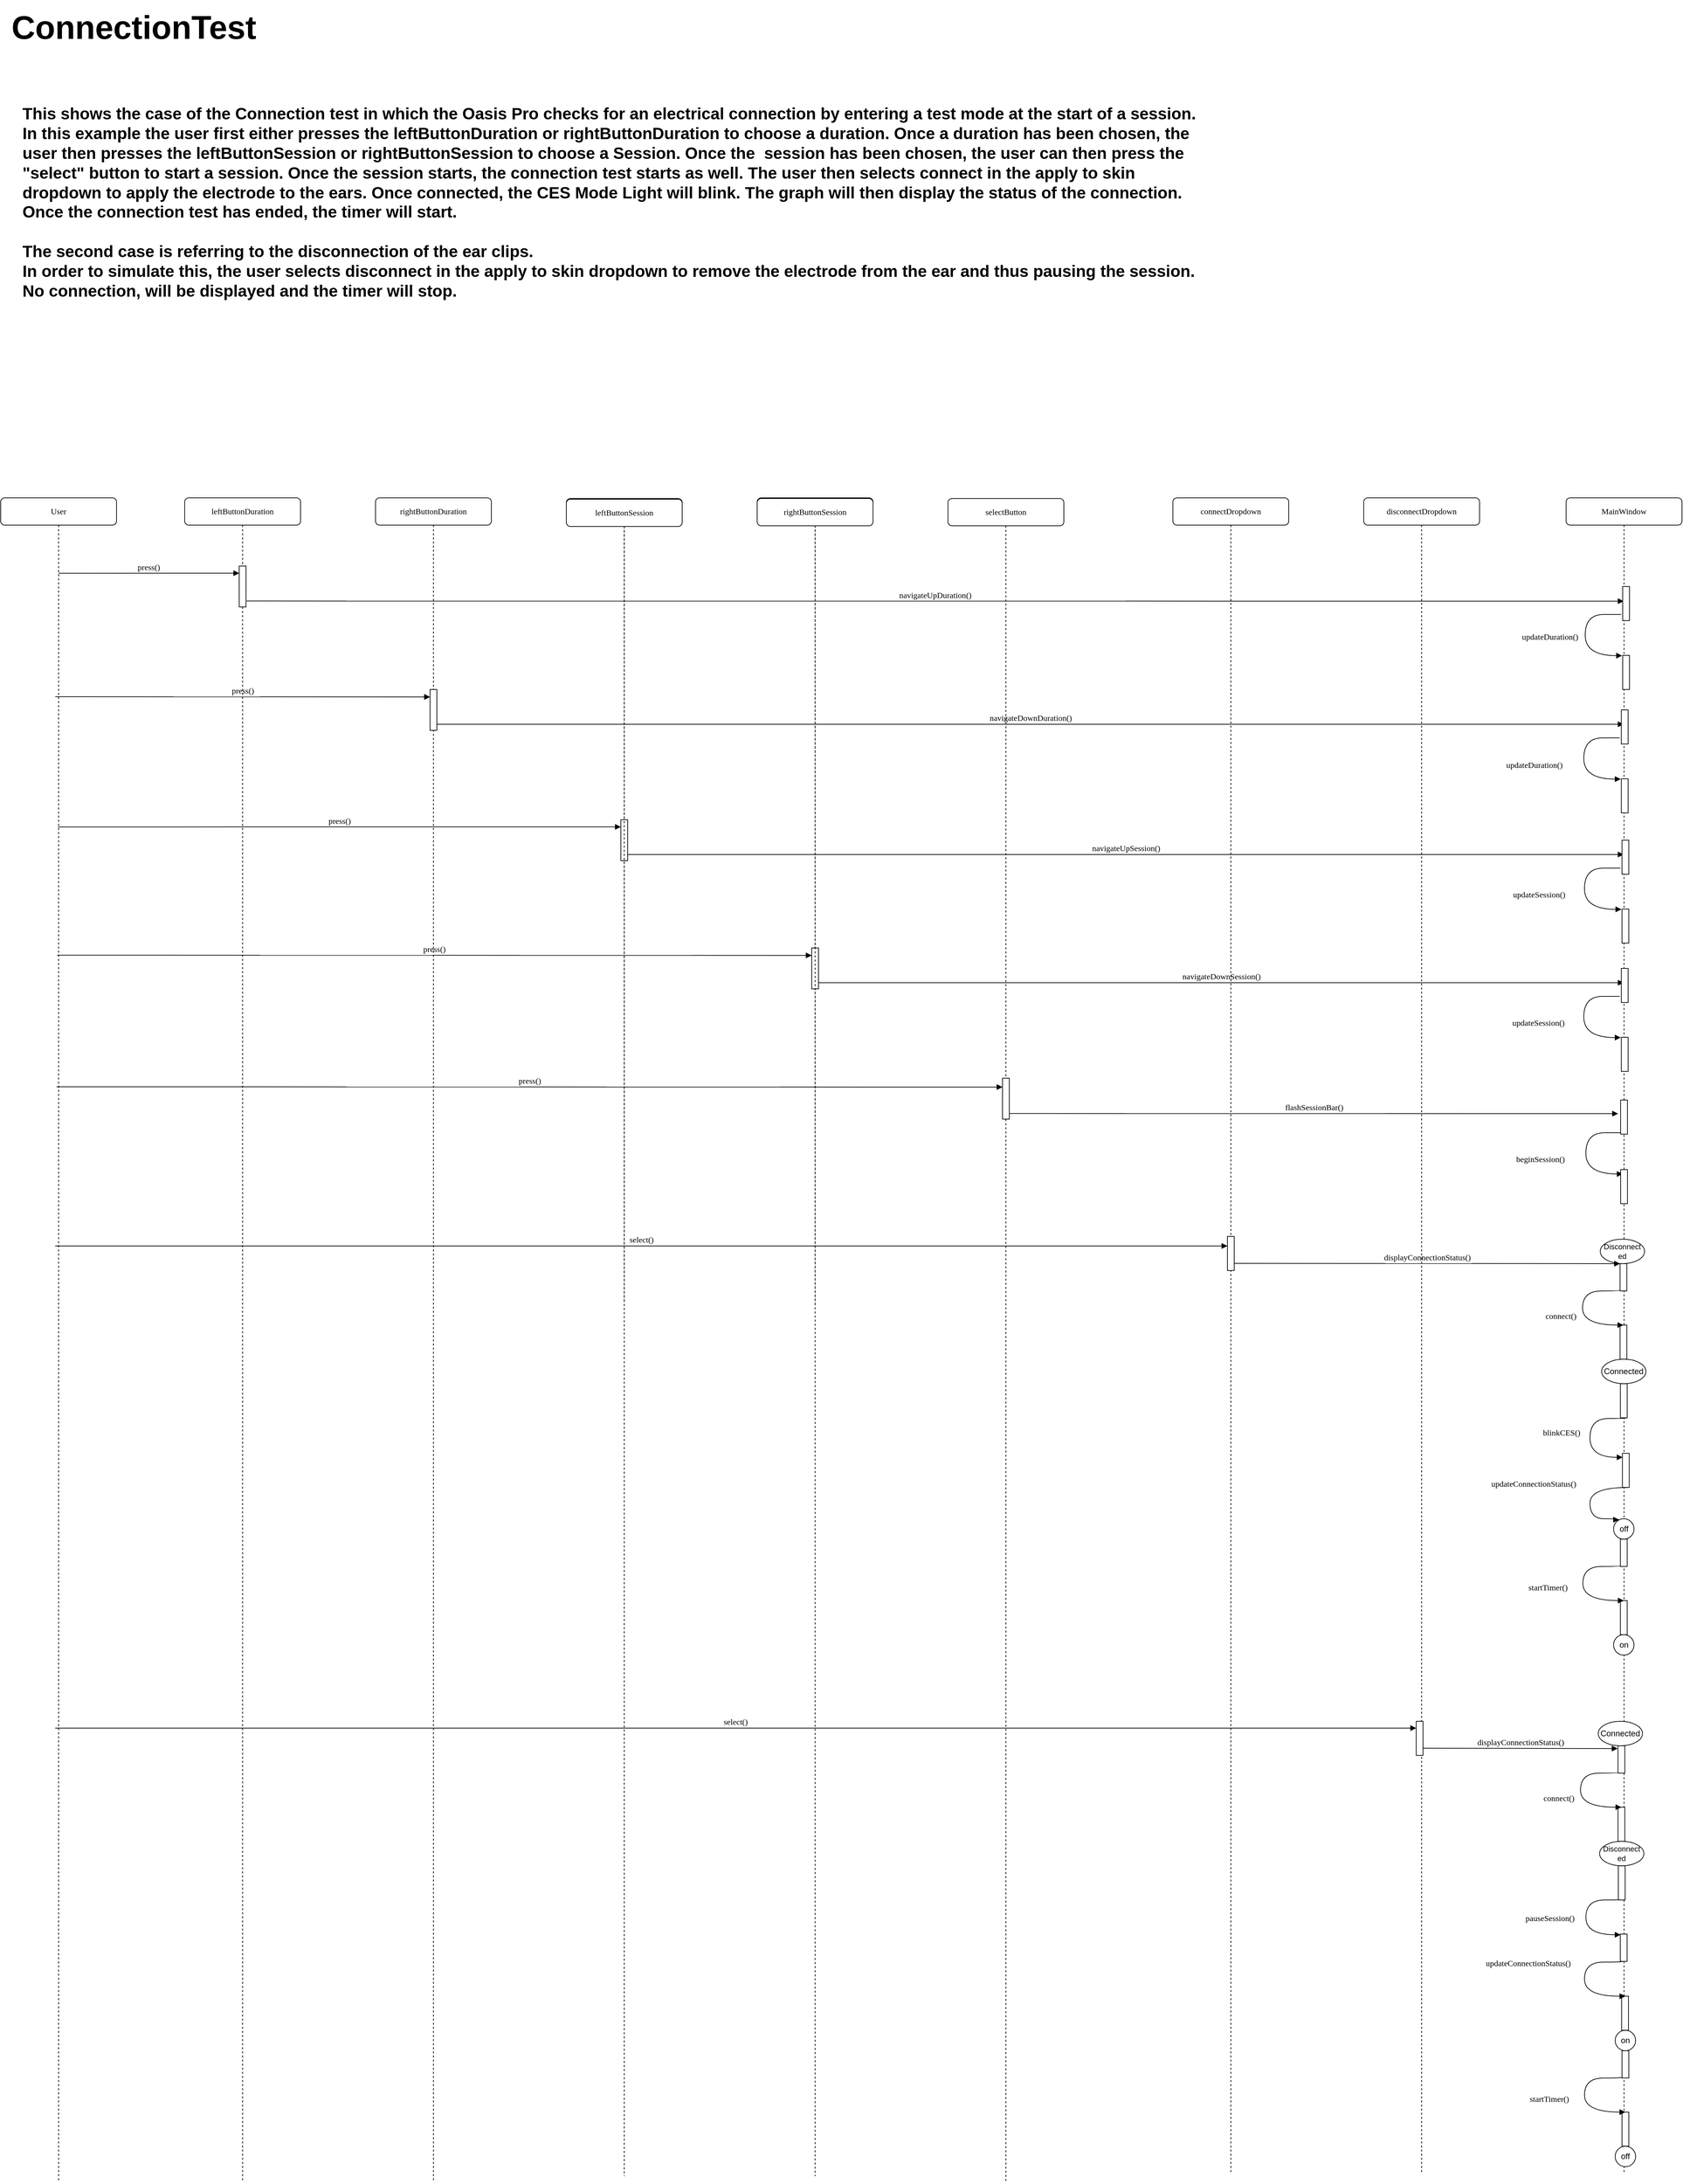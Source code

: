 <mxfile version="20.5.3" type="device"><diagram name="Page-1" id="13e1069c-82ec-6db2-03f1-153e76fe0fe0"><mxGraphModel dx="2664" dy="1786" grid="1" gridSize="10" guides="1" tooltips="1" connect="1" arrows="1" fold="1" page="1" pageScale="1" pageWidth="1100" pageHeight="850" background="none" math="0" shadow="0"><root><mxCell id="0"/><mxCell id="1" parent="0"/><mxCell id="nPKNd32wfztI3ZExkm8v-2" value="&lt;font style=&quot;font-size: 48px;&quot;&gt;ConnectionTest&lt;/font&gt;" style="text;strokeColor=none;fillColor=none;html=1;fontSize=24;fontStyle=1;verticalAlign=middle;align=center;" parent="1" vertex="1"><mxGeometry x="-310" y="-620" width="310" height="80" as="geometry"/></mxCell><mxCell id="nPKNd32wfztI3ZExkm8v-75" value="&lt;div align=&quot;left&quot;&gt;This shows the case of the Connection test in which the Oasis Pro checks for an electrical connection by entering a test mode at the start of a session.&lt;/div&gt;&lt;div align=&quot;left&quot;&gt;In this example the user first either presses the leftButtonDuration or rightButtonDuration to choose a duration. Once a duration has been chosen, the&amp;nbsp;&lt;/div&gt;&lt;div align=&quot;left&quot;&gt;user then presses the leftButtonSession or rightButtonSession&amp;nbsp;&lt;span style=&quot;background-color: initial;&quot;&gt;to choose a Session. Once the&amp;nbsp; session has been chosen, the user can&amp;nbsp;then press the&amp;nbsp;&lt;/span&gt;&lt;/div&gt;&lt;div align=&quot;left&quot;&gt;&lt;span style=&quot;background-color: initial;&quot;&gt;&quot;select&quot; button to start a session. Once the session starts,&amp;nbsp;&lt;/span&gt;&lt;span style=&quot;background-color: initial;&quot;&gt;the connection test starts as well.&amp;nbsp;&lt;/span&gt;&lt;span style=&quot;background-color: initial;&quot;&gt;The user then selects connect in the apply to skin&amp;nbsp;&lt;/span&gt;&lt;/div&gt;&lt;div align=&quot;left&quot;&gt;&lt;span style=&quot;background-color: initial;&quot;&gt;dropdown to apply the electrode to the ears.&amp;nbsp;&lt;/span&gt;&lt;span style=&quot;background-color: initial;&quot;&gt;Once connected, the CES Mode Light will blink.&amp;nbsp;&lt;/span&gt;&lt;span style=&quot;background-color: initial;&quot;&gt;The graph will then display the status of the connection.&amp;nbsp;&amp;nbsp;&lt;/span&gt;&lt;/div&gt;&lt;div align=&quot;left&quot;&gt;&lt;span style=&quot;background-color: initial;&quot;&gt;Once the connection test has ended, the timer will start.&amp;nbsp;&lt;/span&gt;&lt;/div&gt;&lt;div align=&quot;left&quot;&gt;&lt;br&gt;&lt;/div&gt;&lt;div align=&quot;left&quot;&gt;The second case is referring to the disconnection of the ear clips.&amp;nbsp;&lt;/div&gt;&lt;div align=&quot;left&quot;&gt;&lt;div align=&quot;left&quot;&gt;In order to simulate this, the user selects disconnect in the apply to skin dropdown to remove the electrode from the ear  and thus pausing the session.&amp;nbsp;&lt;/div&gt;&lt;div align=&quot;left&quot;&gt;No connection, will be displayed and the timer will stop.&amp;nbsp;&lt;/div&gt;&lt;div align=&quot;left&quot;&gt;&lt;br&gt;&lt;/div&gt;&lt;div align=&quot;left&quot;&gt;&lt;br&gt;&lt;/div&gt;&lt;/div&gt;&lt;div align=&quot;left&quot;&gt;&lt;br&gt;&lt;/div&gt;" style="text;strokeColor=none;fillColor=none;html=1;fontSize=24;fontStyle=1;verticalAlign=middle;align=left;" parent="1" vertex="1"><mxGeometry x="-320" y="-530" width="1750" height="500" as="geometry"/></mxCell><mxCell id="N6DjCLHFHOayL1p9nRXi-61" value="leftButtonDuration" style="shape=umlLifeline;perimeter=lifelinePerimeter;whiteSpace=wrap;container=1;collapsible=0;recursiveResize=0;outlineConnect=0;rounded=1;shadow=0;comic=0;labelBackgroundColor=none;strokeWidth=1;fontFamily=Verdana;fontSize=12;align=center;html=1;" parent="1" vertex="1"><mxGeometry x="-80" y="110" width="170" height="2467" as="geometry"/></mxCell><mxCell id="N6DjCLHFHOayL1p9nRXi-62" value="" style="html=1;points=[];perimeter=orthogonalPerimeter;rounded=0;shadow=0;comic=0;labelBackgroundColor=none;strokeWidth=1;fontFamily=Verdana;fontSize=12;align=center;" parent="N6DjCLHFHOayL1p9nRXi-61" vertex="1"><mxGeometry x="80" y="100" width="10" height="60" as="geometry"/></mxCell><mxCell id="N6DjCLHFHOayL1p9nRXi-63" value="navigateUpDuration()" style="html=1;verticalAlign=bottom;endArrow=block;labelBackgroundColor=none;fontFamily=Verdana;fontSize=12;edgeStyle=elbowEdgeStyle;elbow=vertical;exitX=1.089;exitY=0.887;exitDx=0;exitDy=0;exitPerimeter=0;" parent="1" target="N6DjCLHFHOayL1p9nRXi-65" edge="1"><mxGeometry relative="1" as="geometry"><mxPoint x="10.89" y="261.31" as="sourcePoint"/><mxPoint x="764.5" y="261.286" as="targetPoint"/></mxGeometry></mxCell><mxCell id="N6DjCLHFHOayL1p9nRXi-64" value="User" style="shape=umlLifeline;perimeter=lifelinePerimeter;whiteSpace=wrap;container=1;collapsible=0;recursiveResize=0;outlineConnect=0;rounded=1;shadow=0;comic=0;labelBackgroundColor=none;strokeWidth=1;fontFamily=Verdana;fontSize=12;align=center;html=1;" parent="1" vertex="1"><mxGeometry x="-350" y="110" width="170" height="2467" as="geometry"/></mxCell><mxCell id="N6DjCLHFHOayL1p9nRXi-65" value="MainWindow" style="shape=umlLifeline;perimeter=lifelinePerimeter;whiteSpace=wrap;container=1;collapsible=0;recursiveResize=0;outlineConnect=0;rounded=1;shadow=0;comic=0;labelBackgroundColor=none;strokeWidth=1;fontFamily=Verdana;fontSize=12;align=center;html=1;" parent="1" vertex="1"><mxGeometry x="1947" y="110" width="170" height="2457" as="geometry"/></mxCell><mxCell id="N6DjCLHFHOayL1p9nRXi-66" value="" style="html=1;points=[];perimeter=orthogonalPerimeter;rounded=0;shadow=0;comic=0;labelBackgroundColor=none;strokeWidth=1;fontFamily=Verdana;fontSize=12;align=center;" parent="N6DjCLHFHOayL1p9nRXi-65" vertex="1"><mxGeometry x="83" y="130" width="10" height="50" as="geometry"/></mxCell><mxCell id="N6DjCLHFHOayL1p9nRXi-67" value="" style="html=1;points=[];perimeter=orthogonalPerimeter;rounded=0;shadow=0;comic=0;labelBackgroundColor=none;strokeWidth=1;fontFamily=Verdana;fontSize=12;align=center;" parent="N6DjCLHFHOayL1p9nRXi-65" vertex="1"><mxGeometry x="83" y="231" width="10" height="50" as="geometry"/></mxCell><mxCell id="N6DjCLHFHOayL1p9nRXi-68" value="updateDuration()" style="html=1;verticalAlign=bottom;endArrow=block;labelBackgroundColor=none;fontFamily=Verdana;fontSize=12;elbow=vertical;edgeStyle=orthogonalEdgeStyle;curved=1;entryX=-0.09;entryY=0.008;entryDx=0;entryDy=0;entryPerimeter=0;" parent="N6DjCLHFHOayL1p9nRXi-65" target="N6DjCLHFHOayL1p9nRXi-67" edge="1"><mxGeometry x="0.159" y="-52" relative="1" as="geometry"><mxPoint x="80" y="171" as="sourcePoint"/><mxPoint x="80" y="231" as="targetPoint"/><Array as="points"><mxPoint x="83" y="171"/><mxPoint x="28" y="171"/><mxPoint x="28" y="231"/></Array><mxPoint as="offset"/></mxGeometry></mxCell><mxCell id="N6DjCLHFHOayL1p9nRXi-69" value="beginSession()" style="html=1;verticalAlign=bottom;endArrow=block;labelBackgroundColor=none;fontFamily=Verdana;fontSize=12;elbow=vertical;edgeStyle=orthogonalEdgeStyle;curved=1;entryX=-0.09;entryY=0.008;entryDx=0;entryDy=0;entryPerimeter=0;" parent="N6DjCLHFHOayL1p9nRXi-65" edge="1"><mxGeometry x="0.229" y="-67" relative="1" as="geometry"><mxPoint x="81.0" y="931.0" as="sourcePoint"/><mxPoint x="83.1" y="991.4" as="targetPoint"/><Array as="points"><mxPoint x="84" y="931"/><mxPoint x="29" y="931"/><mxPoint x="29" y="991"/></Array><mxPoint as="offset"/></mxGeometry></mxCell><mxCell id="N6DjCLHFHOayL1p9nRXi-70" value="" style="html=1;points=[];perimeter=orthogonalPerimeter;rounded=0;shadow=0;comic=0;labelBackgroundColor=none;strokeWidth=1;fontFamily=Verdana;fontSize=12;align=center;" parent="N6DjCLHFHOayL1p9nRXi-65" vertex="1"><mxGeometry x="80" y="985" width="10" height="50" as="geometry"/></mxCell><mxCell id="N6DjCLHFHOayL1p9nRXi-127" value="" style="html=1;points=[];perimeter=orthogonalPerimeter;rounded=0;shadow=0;comic=0;labelBackgroundColor=none;strokeWidth=1;fontFamily=Verdana;fontSize=12;align=center;" parent="N6DjCLHFHOayL1p9nRXi-65" vertex="1"><mxGeometry x="79.11" y="1123" width="10" height="40" as="geometry"/></mxCell><mxCell id="N6DjCLHFHOayL1p9nRXi-128" value="" style="html=1;points=[];perimeter=orthogonalPerimeter;rounded=0;shadow=0;comic=0;labelBackgroundColor=none;strokeWidth=1;fontFamily=Verdana;fontSize=12;align=center;" parent="N6DjCLHFHOayL1p9nRXi-65" vertex="1"><mxGeometry x="79.11" y="1213" width="10" height="50" as="geometry"/></mxCell><mxCell id="N6DjCLHFHOayL1p9nRXi-129" value="connect()" style="html=1;verticalAlign=bottom;endArrow=block;labelBackgroundColor=none;fontFamily=Verdana;fontSize=12;elbow=vertical;edgeStyle=orthogonalEdgeStyle;curved=1;exitX=0.041;exitY=0.973;exitDx=0;exitDy=0;exitPerimeter=0;" parent="N6DjCLHFHOayL1p9nRXi-65" source="N6DjCLHFHOayL1p9nRXi-127" edge="1"><mxGeometry x="0.231" y="-32" relative="1" as="geometry"><mxPoint x="-1673.894" y="1053.05" as="sourcePoint"/><mxPoint x="84.11" y="1213" as="targetPoint"/><Array as="points"><mxPoint x="79.11" y="1163"/><mxPoint x="24.11" y="1163"/><mxPoint x="24.11" y="1213"/></Array><mxPoint as="offset"/></mxGeometry></mxCell><mxCell id="N6DjCLHFHOayL1p9nRXi-130" value="&lt;div style=&quot;font-size: 11px;&quot;&gt;&lt;font style=&quot;font-size: 11px;&quot;&gt;Disconnect&lt;/font&gt;&lt;/div&gt;&lt;div style=&quot;font-size: 11px;&quot;&gt;&lt;font style=&quot;font-size: 11px;&quot;&gt;ed&lt;/font&gt;&lt;/div&gt;" style="ellipse;whiteSpace=wrap;html=1;" parent="N6DjCLHFHOayL1p9nRXi-65" vertex="1"><mxGeometry x="50.11" y="1087" width="65" height="36" as="geometry"/></mxCell><mxCell id="N6DjCLHFHOayL1p9nRXi-131" value="Connected" style="ellipse;whiteSpace=wrap;html=1;" parent="N6DjCLHFHOayL1p9nRXi-65" vertex="1"><mxGeometry x="52.11" y="1263" width="65" height="36" as="geometry"/></mxCell><mxCell id="N6DjCLHFHOayL1p9nRXi-132" value="" style="html=1;points=[];perimeter=orthogonalPerimeter;rounded=0;shadow=0;comic=0;labelBackgroundColor=none;strokeWidth=1;fontFamily=Verdana;fontSize=12;align=center;" parent="N6DjCLHFHOayL1p9nRXi-65" vertex="1"><mxGeometry x="79.61" y="1299" width="10" height="50" as="geometry"/></mxCell><mxCell id="N6DjCLHFHOayL1p9nRXi-133" value="" style="html=1;points=[];perimeter=orthogonalPerimeter;rounded=0;shadow=0;comic=0;labelBackgroundColor=none;strokeWidth=1;fontFamily=Verdana;fontSize=12;align=center;" parent="N6DjCLHFHOayL1p9nRXi-65" vertex="1"><mxGeometry x="79.61" y="1527" width="10" height="40" as="geometry"/></mxCell><mxCell id="N6DjCLHFHOayL1p9nRXi-134" value="off" style="ellipse;whiteSpace=wrap;html=1;aspect=fixed;" parent="N6DjCLHFHOayL1p9nRXi-65" vertex="1"><mxGeometry x="69.61" y="1497" width="30" height="30" as="geometry"/></mxCell><mxCell id="N6DjCLHFHOayL1p9nRXi-135" value="" style="html=1;points=[];perimeter=orthogonalPerimeter;rounded=0;shadow=0;comic=0;labelBackgroundColor=none;strokeWidth=1;fontFamily=Verdana;fontSize=12;align=center;" parent="N6DjCLHFHOayL1p9nRXi-65" vertex="1"><mxGeometry x="79.61" y="1617" width="10" height="50" as="geometry"/></mxCell><mxCell id="N6DjCLHFHOayL1p9nRXi-136" value="startTimer()" style="html=1;verticalAlign=bottom;endArrow=block;labelBackgroundColor=none;fontFamily=Verdana;fontSize=12;elbow=vertical;edgeStyle=orthogonalEdgeStyle;curved=1;exitX=0.041;exitY=0.973;exitDx=0;exitDy=0;exitPerimeter=0;" parent="N6DjCLHFHOayL1p9nRXi-65" source="N6DjCLHFHOayL1p9nRXi-133" edge="1"><mxGeometry x="0.159" y="-52" relative="1" as="geometry"><mxPoint x="-2206.394" y="1367.05" as="sourcePoint"/><mxPoint x="84.61" y="1617" as="targetPoint"/><Array as="points"><mxPoint x="79.61" y="1567"/><mxPoint x="24.61" y="1567"/><mxPoint x="24.61" y="1617"/></Array><mxPoint as="offset"/></mxGeometry></mxCell><mxCell id="N6DjCLHFHOayL1p9nRXi-137" value="on" style="ellipse;whiteSpace=wrap;html=1;aspect=fixed;" parent="N6DjCLHFHOayL1p9nRXi-65" vertex="1"><mxGeometry x="69.61" y="1667" width="30" height="30" as="geometry"/></mxCell><mxCell id="N6DjCLHFHOayL1p9nRXi-176" value="" style="html=1;points=[];perimeter=orthogonalPerimeter;rounded=0;shadow=0;comic=0;labelBackgroundColor=none;strokeWidth=1;fontFamily=Verdana;fontSize=12;align=center;" parent="N6DjCLHFHOayL1p9nRXi-65" vertex="1"><mxGeometry x="82.61" y="1401.08" width="10" height="50" as="geometry"/></mxCell><mxCell id="N6DjCLHFHOayL1p9nRXi-177" value="blinkCES()" style="html=1;verticalAlign=bottom;endArrow=block;labelBackgroundColor=none;fontFamily=Verdana;fontSize=12;elbow=vertical;edgeStyle=orthogonalEdgeStyle;curved=1;exitX=0.041;exitY=0.973;exitDx=0;exitDy=0;exitPerimeter=0;entryX=0.039;entryY=0.118;entryDx=0;entryDy=0;entryPerimeter=0;" parent="N6DjCLHFHOayL1p9nRXi-65" target="N6DjCLHFHOayL1p9nRXi-176" edge="1"><mxGeometry x="0.075" y="-42" relative="1" as="geometry"><mxPoint x="90.02" y="1349" as="sourcePoint"/><mxPoint x="94.61" y="1400.08" as="targetPoint"/><Array as="points"><mxPoint x="90" y="1350"/><mxPoint x="35" y="1350"/><mxPoint x="35" y="1407"/></Array><mxPoint as="offset"/></mxGeometry></mxCell><mxCell id="N6DjCLHFHOayL1p9nRXi-179" value="updateConnectionStatus()" style="html=1;verticalAlign=bottom;endArrow=block;labelBackgroundColor=none;fontFamily=Verdana;fontSize=12;elbow=vertical;edgeStyle=orthogonalEdgeStyle;curved=1;exitX=0.041;exitY=0.973;exitDx=0;exitDy=0;exitPerimeter=0;entryX=0.27;entryY=0.046;entryDx=0;entryDy=0;entryPerimeter=0;" parent="N6DjCLHFHOayL1p9nRXi-65" target="N6DjCLHFHOayL1p9nRXi-134" edge="1"><mxGeometry x="-0.191" y="-83" relative="1" as="geometry"><mxPoint x="90.52" y="1451.08" as="sourcePoint"/><mxPoint x="76" y="1497" as="targetPoint"/><Array as="points"><mxPoint x="35" y="1451"/><mxPoint x="35" y="1497"/><mxPoint x="76" y="1497"/><mxPoint x="76" y="1498"/></Array><mxPoint as="offset"/></mxGeometry></mxCell><mxCell id="N6DjCLHFHOayL1p9nRXi-184" value="" style="html=1;points=[];perimeter=orthogonalPerimeter;rounded=0;shadow=0;comic=0;labelBackgroundColor=none;strokeWidth=1;fontFamily=Verdana;fontSize=12;align=center;" parent="N6DjCLHFHOayL1p9nRXi-65" vertex="1"><mxGeometry x="79.47" y="2106.08" width="10" height="40" as="geometry"/></mxCell><mxCell id="N6DjCLHFHOayL1p9nRXi-189" value="pauseSession()" style="html=1;verticalAlign=bottom;endArrow=block;labelBackgroundColor=none;fontFamily=Verdana;fontSize=12;elbow=vertical;edgeStyle=orthogonalEdgeStyle;curved=1;exitX=0.041;exitY=0.973;exitDx=0;exitDy=0;exitPerimeter=0;entryX=0.053;entryY=0.023;entryDx=0;entryDy=0;entryPerimeter=0;" parent="N6DjCLHFHOayL1p9nRXi-65" target="N6DjCLHFHOayL1p9nRXi-184" edge="1"><mxGeometry x="0.159" y="-53" relative="1" as="geometry"><mxPoint x="84.38" y="2055" as="sourcePoint"/><mxPoint x="88.97" y="2106.08" as="targetPoint"/><Array as="points"><mxPoint x="84" y="2056"/><mxPoint x="29" y="2056"/><mxPoint x="29" y="2107"/></Array><mxPoint as="offset"/></mxGeometry></mxCell><mxCell id="N6DjCLHFHOayL1p9nRXi-190" value="" style="html=1;points=[];perimeter=orthogonalPerimeter;rounded=0;shadow=0;comic=0;labelBackgroundColor=none;strokeWidth=1;fontFamily=Verdana;fontSize=12;align=center;" parent="N6DjCLHFHOayL1p9nRXi-65" vertex="1"><mxGeometry x="81.47" y="2197.08" width="10" height="50" as="geometry"/></mxCell><mxCell id="N6DjCLHFHOayL1p9nRXi-191" value="updateConnectionStatus()" style="html=1;verticalAlign=bottom;endArrow=block;labelBackgroundColor=none;fontFamily=Verdana;fontSize=12;elbow=vertical;edgeStyle=orthogonalEdgeStyle;curved=1;exitX=0.041;exitY=0.973;exitDx=0;exitDy=0;exitPerimeter=0;" parent="N6DjCLHFHOayL1p9nRXi-65" edge="1"><mxGeometry x="-0.191" y="-83" relative="1" as="geometry"><mxPoint x="82.38" y="2146.08" as="sourcePoint"/><mxPoint x="86.97" y="2197.16" as="targetPoint"/><Array as="points"><mxPoint x="81.97" y="2147.16"/><mxPoint x="26.97" y="2147.16"/><mxPoint x="26.97" y="2197.16"/></Array><mxPoint as="offset"/></mxGeometry></mxCell><mxCell id="N6DjCLHFHOayL1p9nRXi-159" value="" style="html=1;points=[];perimeter=orthogonalPerimeter;rounded=0;shadow=0;comic=0;labelBackgroundColor=none;strokeWidth=1;fontFamily=Verdana;fontSize=12;align=center;" parent="N6DjCLHFHOayL1p9nRXi-65" vertex="1"><mxGeometry x="81.98" y="2277.08" width="10" height="40" as="geometry"/></mxCell><mxCell id="N6DjCLHFHOayL1p9nRXi-160" value="on" style="ellipse;whiteSpace=wrap;html=1;aspect=fixed;" parent="N6DjCLHFHOayL1p9nRXi-65" vertex="1"><mxGeometry x="71.98" y="2247.08" width="30" height="30" as="geometry"/></mxCell><mxCell id="N6DjCLHFHOayL1p9nRXi-161" value="" style="html=1;points=[];perimeter=orthogonalPerimeter;rounded=0;shadow=0;comic=0;labelBackgroundColor=none;strokeWidth=1;fontFamily=Verdana;fontSize=12;align=center;" parent="N6DjCLHFHOayL1p9nRXi-65" vertex="1"><mxGeometry x="81.98" y="2367.08" width="10" height="50" as="geometry"/></mxCell><mxCell id="N6DjCLHFHOayL1p9nRXi-162" value="startTimer()" style="html=1;verticalAlign=bottom;endArrow=block;labelBackgroundColor=none;fontFamily=Verdana;fontSize=12;elbow=vertical;edgeStyle=orthogonalEdgeStyle;curved=1;exitX=0.041;exitY=0.973;exitDx=0;exitDy=0;exitPerimeter=0;" parent="N6DjCLHFHOayL1p9nRXi-65" source="N6DjCLHFHOayL1p9nRXi-159" edge="1"><mxGeometry x="0.159" y="-52" relative="1" as="geometry"><mxPoint x="-6711.024" y="2024.13" as="sourcePoint"/><mxPoint x="86.98" y="2367.08" as="targetPoint"/><Array as="points"><mxPoint x="81.98" y="2317.08"/><mxPoint x="26.98" y="2317.08"/><mxPoint x="26.98" y="2367.08"/></Array><mxPoint as="offset"/></mxGeometry></mxCell><mxCell id="N6DjCLHFHOayL1p9nRXi-163" value="off" style="ellipse;whiteSpace=wrap;html=1;aspect=fixed;" parent="N6DjCLHFHOayL1p9nRXi-65" vertex="1"><mxGeometry x="71.98" y="2417.08" width="30" height="30" as="geometry"/></mxCell><mxCell id="N6DjCLHFHOayL1p9nRXi-71" value="press()" style="html=1;verticalAlign=bottom;endArrow=block;entryX=0.471;entryY=0.193;labelBackgroundColor=none;fontFamily=Verdana;fontSize=12;edgeStyle=elbowEdgeStyle;elbow=vertical;entryDx=0;entryDy=0;entryPerimeter=0;" parent="1" edge="1"><mxGeometry relative="1" as="geometry"><mxPoint x="-264.965" y="220.581" as="sourcePoint"/><mxPoint x="0.07" y="220.54" as="targetPoint"/></mxGeometry></mxCell><mxCell id="N6DjCLHFHOayL1p9nRXi-72" value="rightButtonDuration" style="shape=umlLifeline;perimeter=lifelinePerimeter;whiteSpace=wrap;container=1;collapsible=0;recursiveResize=0;outlineConnect=0;rounded=1;shadow=0;comic=0;labelBackgroundColor=none;strokeWidth=1;fontFamily=Verdana;fontSize=12;align=center;html=1;" parent="1" vertex="1"><mxGeometry x="200" y="110" width="170" height="2467" as="geometry"/></mxCell><mxCell id="N6DjCLHFHOayL1p9nRXi-73" value="" style="html=1;points=[];perimeter=orthogonalPerimeter;rounded=0;shadow=0;comic=0;labelBackgroundColor=none;strokeWidth=1;fontFamily=Verdana;fontSize=12;align=center;" parent="N6DjCLHFHOayL1p9nRXi-72" vertex="1"><mxGeometry x="80" y="281" width="10" height="60" as="geometry"/></mxCell><mxCell id="N6DjCLHFHOayL1p9nRXi-74" value="navigateDownDuration()" style="html=1;verticalAlign=bottom;endArrow=block;labelBackgroundColor=none;fontFamily=Verdana;fontSize=12;edgeStyle=elbowEdgeStyle;elbow=vertical;exitX=1;exitY=0.85;exitDx=0;exitDy=0;exitPerimeter=0;" parent="1" source="N6DjCLHFHOayL1p9nRXi-73" target="N6DjCLHFHOayL1p9nRXi-65" edge="1"><mxGeometry relative="1" as="geometry"><mxPoint x="290" y="442" as="sourcePoint"/><mxPoint x="759.47" y="442.286" as="targetPoint"/></mxGeometry></mxCell><mxCell id="N6DjCLHFHOayL1p9nRXi-75" value="" style="html=1;points=[];perimeter=orthogonalPerimeter;rounded=0;shadow=0;comic=0;labelBackgroundColor=none;strokeWidth=1;fontFamily=Verdana;fontSize=12;align=center;" parent="1" vertex="1"><mxGeometry x="2027.97" y="421" width="10" height="50" as="geometry"/></mxCell><mxCell id="N6DjCLHFHOayL1p9nRXi-76" value="" style="html=1;points=[];perimeter=orthogonalPerimeter;rounded=0;shadow=0;comic=0;labelBackgroundColor=none;strokeWidth=1;fontFamily=Verdana;fontSize=12;align=center;" parent="1" vertex="1"><mxGeometry x="2027.97" y="522" width="10" height="50" as="geometry"/></mxCell><mxCell id="N6DjCLHFHOayL1p9nRXi-77" value="updateDuration()" style="html=1;verticalAlign=bottom;endArrow=block;labelBackgroundColor=none;fontFamily=Verdana;fontSize=12;elbow=vertical;edgeStyle=orthogonalEdgeStyle;curved=1;entryX=-0.09;entryY=0.008;entryDx=0;entryDy=0;entryPerimeter=0;" parent="1" target="N6DjCLHFHOayL1p9nRXi-76" edge="1"><mxGeometry x="0.241" y="-73" relative="1" as="geometry"><mxPoint x="2024.97" y="462" as="sourcePoint"/><mxPoint x="1344.97" y="443" as="targetPoint"/><Array as="points"><mxPoint x="2027.97" y="462"/><mxPoint x="1972.97" y="462"/><mxPoint x="1972.97" y="522"/></Array><mxPoint as="offset"/></mxGeometry></mxCell><mxCell id="N6DjCLHFHOayL1p9nRXi-78" value="press()" style="html=1;verticalAlign=bottom;endArrow=block;labelBackgroundColor=none;fontFamily=Verdana;fontSize=12;edgeStyle=elbowEdgeStyle;elbow=vertical;" parent="1" edge="1"><mxGeometry relative="1" as="geometry"><mxPoint x="-269.995" y="401.581" as="sourcePoint"/><mxPoint x="280" y="402" as="targetPoint"/></mxGeometry></mxCell><mxCell id="N6DjCLHFHOayL1p9nRXi-79" value="leftButtonSession" style="shape=umlLifeline;perimeter=lifelinePerimeter;whiteSpace=wrap;container=1;collapsible=0;recursiveResize=0;outlineConnect=0;rounded=1;shadow=0;comic=0;labelBackgroundColor=none;strokeWidth=1;fontFamily=Verdana;fontSize=12;align=center;html=1;" parent="1" vertex="1"><mxGeometry x="480" y="111" width="170" height="1180" as="geometry"/></mxCell><mxCell id="N6DjCLHFHOayL1p9nRXi-80" value="rightButtonSession" style="shape=umlLifeline;perimeter=lifelinePerimeter;whiteSpace=wrap;container=1;collapsible=0;recursiveResize=0;outlineConnect=0;rounded=1;shadow=0;comic=0;labelBackgroundColor=none;strokeWidth=1;fontFamily=Verdana;fontSize=12;align=center;html=1;" parent="1" vertex="1"><mxGeometry x="760" y="110" width="170" height="1181" as="geometry"/></mxCell><mxCell id="N6DjCLHFHOayL1p9nRXi-81" value="" style="html=1;points=[];perimeter=orthogonalPerimeter;rounded=0;shadow=0;comic=0;labelBackgroundColor=none;strokeWidth=1;fontFamily=Verdana;fontSize=12;align=center;" parent="1" vertex="1"><mxGeometry x="560" y="582" width="10" height="60" as="geometry"/></mxCell><mxCell id="N6DjCLHFHOayL1p9nRXi-82" value="navigateUpSession()" style="html=1;verticalAlign=bottom;endArrow=block;labelBackgroundColor=none;fontFamily=Verdana;fontSize=12;edgeStyle=elbowEdgeStyle;elbow=vertical;exitX=1;exitY=0.85;exitDx=0;exitDy=0;exitPerimeter=0;" parent="1" source="N6DjCLHFHOayL1p9nRXi-81" target="N6DjCLHFHOayL1p9nRXi-65" edge="1"><mxGeometry relative="1" as="geometry"><mxPoint x="294" y="633" as="sourcePoint"/><mxPoint x="1158.5" y="633.111" as="targetPoint"/></mxGeometry></mxCell><mxCell id="N6DjCLHFHOayL1p9nRXi-83" value="" style="html=1;points=[];perimeter=orthogonalPerimeter;rounded=0;shadow=0;comic=0;labelBackgroundColor=none;strokeWidth=1;fontFamily=Verdana;fontSize=12;align=center;" parent="1" vertex="1"><mxGeometry x="2028.97" y="612" width="10" height="50" as="geometry"/></mxCell><mxCell id="N6DjCLHFHOayL1p9nRXi-84" value="" style="html=1;points=[];perimeter=orthogonalPerimeter;rounded=0;shadow=0;comic=0;labelBackgroundColor=none;strokeWidth=1;fontFamily=Verdana;fontSize=12;align=center;" parent="1" vertex="1"><mxGeometry x="2028.97" y="713" width="10" height="50" as="geometry"/></mxCell><mxCell id="N6DjCLHFHOayL1p9nRXi-85" value="updateSession()" style="html=1;verticalAlign=bottom;endArrow=block;labelBackgroundColor=none;fontFamily=Verdana;fontSize=12;elbow=vertical;edgeStyle=orthogonalEdgeStyle;curved=1;entryX=-0.09;entryY=0.008;entryDx=0;entryDy=0;entryPerimeter=0;" parent="1" target="N6DjCLHFHOayL1p9nRXi-84" edge="1"><mxGeometry x="0.229" y="-67" relative="1" as="geometry"><mxPoint x="2025.97" y="653" as="sourcePoint"/><mxPoint x="1345.97" y="634" as="targetPoint"/><Array as="points"><mxPoint x="2028.97" y="653"/><mxPoint x="1973.97" y="653"/><mxPoint x="1973.97" y="713"/></Array><mxPoint as="offset"/></mxGeometry></mxCell><mxCell id="N6DjCLHFHOayL1p9nRXi-86" value="press()" style="html=1;verticalAlign=bottom;endArrow=block;labelBackgroundColor=none;fontFamily=Verdana;fontSize=12;edgeStyle=elbowEdgeStyle;elbow=vertical;" parent="1" edge="1"><mxGeometry relative="1" as="geometry"><mxPoint x="-265.995" y="592.581" as="sourcePoint"/><mxPoint x="560" y="592" as="targetPoint"/></mxGeometry></mxCell><mxCell id="N6DjCLHFHOayL1p9nRXi-87" value="" style="html=1;points=[];perimeter=orthogonalPerimeter;rounded=0;shadow=0;comic=0;labelBackgroundColor=none;strokeWidth=1;fontFamily=Verdana;fontSize=12;align=center;" parent="1" vertex="1"><mxGeometry x="840" y="770" width="10" height="60" as="geometry"/></mxCell><mxCell id="N6DjCLHFHOayL1p9nRXi-88" value="navigateDownSession()" style="html=1;verticalAlign=bottom;endArrow=block;labelBackgroundColor=none;fontFamily=Verdana;fontSize=12;edgeStyle=elbowEdgeStyle;elbow=vertical;exitX=1;exitY=0.85;exitDx=0;exitDy=0;exitPerimeter=0;" parent="1" source="N6DjCLHFHOayL1p9nRXi-87" target="N6DjCLHFHOayL1p9nRXi-65" edge="1"><mxGeometry relative="1" as="geometry"><mxPoint x="293" y="821" as="sourcePoint"/><mxPoint x="1157.5" y="821.111" as="targetPoint"/></mxGeometry></mxCell><mxCell id="N6DjCLHFHOayL1p9nRXi-89" value="" style="html=1;points=[];perimeter=orthogonalPerimeter;rounded=0;shadow=0;comic=0;labelBackgroundColor=none;strokeWidth=1;fontFamily=Verdana;fontSize=12;align=center;" parent="1" vertex="1"><mxGeometry x="2027.97" y="800" width="10" height="50" as="geometry"/></mxCell><mxCell id="N6DjCLHFHOayL1p9nRXi-90" value="" style="html=1;points=[];perimeter=orthogonalPerimeter;rounded=0;shadow=0;comic=0;labelBackgroundColor=none;strokeWidth=1;fontFamily=Verdana;fontSize=12;align=center;" parent="1" vertex="1"><mxGeometry x="2027.97" y="901" width="10" height="50" as="geometry"/></mxCell><mxCell id="N6DjCLHFHOayL1p9nRXi-91" value="updateSession()" style="html=1;verticalAlign=bottom;endArrow=block;labelBackgroundColor=none;fontFamily=Verdana;fontSize=12;elbow=vertical;edgeStyle=orthogonalEdgeStyle;curved=1;entryX=-0.09;entryY=0.008;entryDx=0;entryDy=0;entryPerimeter=0;" parent="1" target="N6DjCLHFHOayL1p9nRXi-90" edge="1"><mxGeometry x="0.229" y="-67" relative="1" as="geometry"><mxPoint x="2024.97" y="841" as="sourcePoint"/><mxPoint x="1344.97" y="822" as="targetPoint"/><Array as="points"><mxPoint x="2027.97" y="841"/><mxPoint x="1972.97" y="841"/><mxPoint x="1972.97" y="901"/></Array><mxPoint as="offset"/></mxGeometry></mxCell><mxCell id="N6DjCLHFHOayL1p9nRXi-92" value="press()" style="html=1;verticalAlign=bottom;endArrow=block;labelBackgroundColor=none;fontFamily=Verdana;fontSize=12;edgeStyle=elbowEdgeStyle;elbow=vertical;" parent="1" edge="1"><mxGeometry relative="1" as="geometry"><mxPoint x="-266.995" y="780.581" as="sourcePoint"/><mxPoint x="840" y="781" as="targetPoint"/></mxGeometry></mxCell><mxCell id="N6DjCLHFHOayL1p9nRXi-93" value="selectButton" style="shape=umlLifeline;perimeter=lifelinePerimeter;whiteSpace=wrap;container=1;collapsible=0;recursiveResize=0;outlineConnect=0;rounded=1;shadow=0;comic=0;labelBackgroundColor=none;strokeWidth=1;fontFamily=Verdana;fontSize=12;align=center;html=1;" parent="1" vertex="1"><mxGeometry x="1040" y="111" width="170" height="2470" as="geometry"/></mxCell><mxCell id="N6DjCLHFHOayL1p9nRXi-94" value="" style="html=1;points=[];perimeter=orthogonalPerimeter;rounded=0;shadow=0;comic=0;labelBackgroundColor=none;strokeWidth=1;fontFamily=Verdana;fontSize=12;align=center;" parent="N6DjCLHFHOayL1p9nRXi-93" vertex="1"><mxGeometry x="80" y="850" width="10" height="60" as="geometry"/></mxCell><mxCell id="N6DjCLHFHOayL1p9nRXi-95" value="leftButtonSession" style="shape=umlLifeline;perimeter=lifelinePerimeter;whiteSpace=wrap;container=1;collapsible=0;recursiveResize=0;outlineConnect=0;rounded=1;shadow=0;comic=0;labelBackgroundColor=none;strokeWidth=1;fontFamily=Verdana;fontSize=12;align=center;html=1;" parent="N6DjCLHFHOayL1p9nRXi-93" vertex="1"><mxGeometry x="-560" y="1" width="170" height="2459" as="geometry"/></mxCell><mxCell id="N6DjCLHFHOayL1p9nRXi-96" value="rightButtonSession" style="shape=umlLifeline;perimeter=lifelinePerimeter;whiteSpace=wrap;container=1;collapsible=0;recursiveResize=0;outlineConnect=0;rounded=1;shadow=0;comic=0;labelBackgroundColor=none;strokeWidth=1;fontFamily=Verdana;fontSize=12;align=center;html=1;" parent="N6DjCLHFHOayL1p9nRXi-93" vertex="1"><mxGeometry x="-280" width="170" height="2460" as="geometry"/></mxCell><mxCell id="N6DjCLHFHOayL1p9nRXi-97" value="flashSessionBar()" style="html=1;verticalAlign=bottom;endArrow=block;labelBackgroundColor=none;fontFamily=Verdana;fontSize=12;edgeStyle=elbowEdgeStyle;elbow=vertical;exitX=1.067;exitY=0.863;exitDx=0;exitDy=0;exitPerimeter=0;entryX=-0.372;entryY=0.405;entryDx=0;entryDy=0;entryPerimeter=0;" parent="1" source="N6DjCLHFHOayL1p9nRXi-94" target="N6DjCLHFHOayL1p9nRXi-98" edge="1"><mxGeometry relative="1" as="geometry"><mxPoint x="1140" y="1013" as="sourcePoint"/><mxPoint x="1405.5" y="1012.714" as="targetPoint"/></mxGeometry></mxCell><mxCell id="N6DjCLHFHOayL1p9nRXi-98" value="" style="html=1;points=[];perimeter=orthogonalPerimeter;rounded=0;shadow=0;comic=0;labelBackgroundColor=none;strokeWidth=1;fontFamily=Verdana;fontSize=12;align=center;" parent="1" vertex="1"><mxGeometry x="2026.97" y="993" width="10" height="50" as="geometry"/></mxCell><mxCell id="N6DjCLHFHOayL1p9nRXi-99" value="press()" style="html=1;verticalAlign=bottom;endArrow=block;labelBackgroundColor=none;fontFamily=Verdana;fontSize=12;edgeStyle=elbowEdgeStyle;elbow=vertical;entryX=0;entryY=0.217;entryDx=0;entryDy=0;entryPerimeter=0;" parent="1" target="N6DjCLHFHOayL1p9nRXi-94" edge="1"><mxGeometry relative="1" as="geometry"><mxPoint x="-267.995" y="973.581" as="sourcePoint"/><mxPoint x="839" y="974" as="targetPoint"/></mxGeometry></mxCell><mxCell id="N6DjCLHFHOayL1p9nRXi-100" value="connectDropdown" style="shape=umlLifeline;perimeter=lifelinePerimeter;whiteSpace=wrap;container=1;collapsible=0;recursiveResize=0;outlineConnect=0;rounded=1;shadow=0;comic=0;labelBackgroundColor=none;strokeWidth=1;fontFamily=Verdana;fontSize=12;align=center;html=1;" parent="1" vertex="1"><mxGeometry x="1370" y="110" width="170" height="2457" as="geometry"/></mxCell><mxCell id="N6DjCLHFHOayL1p9nRXi-101" value="" style="html=1;points=[];perimeter=orthogonalPerimeter;rounded=0;shadow=0;comic=0;labelBackgroundColor=none;strokeWidth=1;fontFamily=Verdana;fontSize=12;align=center;" parent="N6DjCLHFHOayL1p9nRXi-100" vertex="1"><mxGeometry x="80" y="1083" width="10" height="50" as="geometry"/></mxCell><mxCell id="N6DjCLHFHOayL1p9nRXi-102" value="disconnectDropdown" style="shape=umlLifeline;perimeter=lifelinePerimeter;whiteSpace=wrap;container=1;collapsible=0;recursiveResize=0;outlineConnect=0;rounded=1;shadow=0;comic=0;labelBackgroundColor=none;strokeWidth=1;fontFamily=Verdana;fontSize=12;align=center;html=1;" parent="1" vertex="1"><mxGeometry x="1650" y="110" width="170" height="2457" as="geometry"/></mxCell><mxCell id="N6DjCLHFHOayL1p9nRXi-164" value="" style="html=1;points=[];perimeter=orthogonalPerimeter;rounded=0;shadow=0;comic=0;labelBackgroundColor=none;strokeWidth=1;fontFamily=Verdana;fontSize=12;align=center;" parent="N6DjCLHFHOayL1p9nRXi-102" vertex="1"><mxGeometry x="77" y="1794" width="10" height="50" as="geometry"/></mxCell><mxCell id="N6DjCLHFHOayL1p9nRXi-104" value="select()" style="html=1;verticalAlign=bottom;endArrow=block;labelBackgroundColor=none;fontFamily=Verdana;fontSize=12;edgeStyle=elbowEdgeStyle;elbow=vertical;" parent="1" target="N6DjCLHFHOayL1p9nRXi-101" edge="1"><mxGeometry relative="1" as="geometry"><mxPoint x="-269.995" y="1207.041" as="sourcePoint"/><mxPoint x="990" y="1207" as="targetPoint"/></mxGeometry></mxCell><mxCell id="N6DjCLHFHOayL1p9nRXi-138" value="displayConnectionStatus()" style="html=1;verticalAlign=bottom;endArrow=block;entryX=0;entryY=0;labelBackgroundColor=none;fontFamily=Verdana;fontSize=12;edgeStyle=elbowEdgeStyle;elbow=vertical;exitX=1.033;exitY=0.79;exitDx=0;exitDy=0;exitPerimeter=0;" parent="1" source="N6DjCLHFHOayL1p9nRXi-101" target="N6DjCLHFHOayL1p9nRXi-127" edge="1"><mxGeometry relative="1" as="geometry"><mxPoint x="1430" y="1233.35" as="sourcePoint"/></mxGeometry></mxCell><mxCell id="N6DjCLHFHOayL1p9nRXi-153" value="" style="html=1;points=[];perimeter=orthogonalPerimeter;rounded=0;shadow=0;comic=0;labelBackgroundColor=none;strokeWidth=1;fontFamily=Verdana;fontSize=12;align=center;" parent="1" vertex="1"><mxGeometry x="2023.11" y="1940" width="10" height="40" as="geometry"/></mxCell><mxCell id="N6DjCLHFHOayL1p9nRXi-154" value="" style="html=1;points=[];perimeter=orthogonalPerimeter;rounded=0;shadow=0;comic=0;labelBackgroundColor=none;strokeWidth=1;fontFamily=Verdana;fontSize=12;align=center;" parent="1" vertex="1"><mxGeometry x="2023.11" y="2030" width="10" height="50" as="geometry"/></mxCell><mxCell id="N6DjCLHFHOayL1p9nRXi-155" value="connect()" style="html=1;verticalAlign=bottom;endArrow=block;labelBackgroundColor=none;fontFamily=Verdana;fontSize=12;elbow=vertical;edgeStyle=orthogonalEdgeStyle;curved=1;exitX=0.041;exitY=0.973;exitDx=0;exitDy=0;exitPerimeter=0;" parent="1" source="N6DjCLHFHOayL1p9nRXi-153" edge="1"><mxGeometry x="0.231" y="-32" relative="1" as="geometry"><mxPoint x="-4236.894" y="1777.05" as="sourcePoint"/><mxPoint x="2028.11" y="2030" as="targetPoint"/><Array as="points"><mxPoint x="2023.11" y="1980"/><mxPoint x="1968.11" y="1980"/><mxPoint x="1968.11" y="2030"/></Array><mxPoint as="offset"/></mxGeometry></mxCell><mxCell id="N6DjCLHFHOayL1p9nRXi-156" value="Connected" style="ellipse;whiteSpace=wrap;html=1;" parent="1" vertex="1"><mxGeometry x="1994.11" y="1904" width="65" height="36" as="geometry"/></mxCell><mxCell id="N6DjCLHFHOayL1p9nRXi-157" value="&lt;div style=&quot;font-size: 11px;&quot;&gt;&lt;font style=&quot;font-size: 11px;&quot;&gt;Disconnect&lt;/font&gt;&lt;/div&gt;&lt;div style=&quot;font-size: 11px;&quot;&gt;&lt;font style=&quot;font-size: 11px;&quot;&gt;ed&lt;/font&gt;&lt;/div&gt;" style="ellipse;whiteSpace=wrap;html=1;" parent="1" vertex="1"><mxGeometry x="1996.11" y="2080" width="65" height="36" as="geometry"/></mxCell><mxCell id="N6DjCLHFHOayL1p9nRXi-158" value="" style="html=1;points=[];perimeter=orthogonalPerimeter;rounded=0;shadow=0;comic=0;labelBackgroundColor=none;strokeWidth=1;fontFamily=Verdana;fontSize=12;align=center;" parent="1" vertex="1"><mxGeometry x="2023.61" y="2116" width="10" height="50" as="geometry"/></mxCell><mxCell id="N6DjCLHFHOayL1p9nRXi-165" value="select()" style="html=1;verticalAlign=bottom;endArrow=block;labelBackgroundColor=none;fontFamily=Verdana;fontSize=12;edgeStyle=elbowEdgeStyle;elbow=vertical;" parent="1" target="N6DjCLHFHOayL1p9nRXi-164" edge="1"><mxGeometry relative="1" as="geometry"><mxPoint x="-269.995" y="1914.041" as="sourcePoint"/><mxPoint x="990" y="1914" as="targetPoint"/></mxGeometry></mxCell><mxCell id="N6DjCLHFHOayL1p9nRXi-166" value="displayConnectionStatus()" style="html=1;verticalAlign=bottom;endArrow=block;entryX=-0.051;entryY=0.09;labelBackgroundColor=none;fontFamily=Verdana;fontSize=12;edgeStyle=elbowEdgeStyle;elbow=vertical;exitX=1.033;exitY=0.79;exitDx=0;exitDy=0;exitPerimeter=0;entryDx=0;entryDy=0;entryPerimeter=0;" parent="1" source="N6DjCLHFHOayL1p9nRXi-164" target="N6DjCLHFHOayL1p9nRXi-153" edge="1"><mxGeometry relative="1" as="geometry"><mxPoint x="1427" y="1940.35" as="sourcePoint"/><Array as="points"><mxPoint x="1777" y="1944"/></Array></mxGeometry></mxCell></root></mxGraphModel></diagram></mxfile>